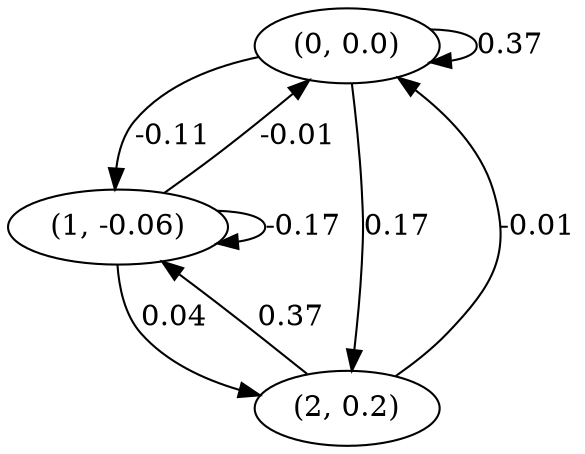 digraph {
    0 [ label = "(0, 0.0)" ]
    1 [ label = "(1, -0.06)" ]
    2 [ label = "(2, 0.2)" ]
    0 -> 0 [ label = "0.37" ]
    1 -> 1 [ label = "-0.17" ]
    1 -> 0 [ label = "-0.01" ]
    2 -> 0 [ label = "-0.01" ]
    0 -> 1 [ label = "-0.11" ]
    2 -> 1 [ label = "0.37" ]
    0 -> 2 [ label = "0.17" ]
    1 -> 2 [ label = "0.04" ]
}

